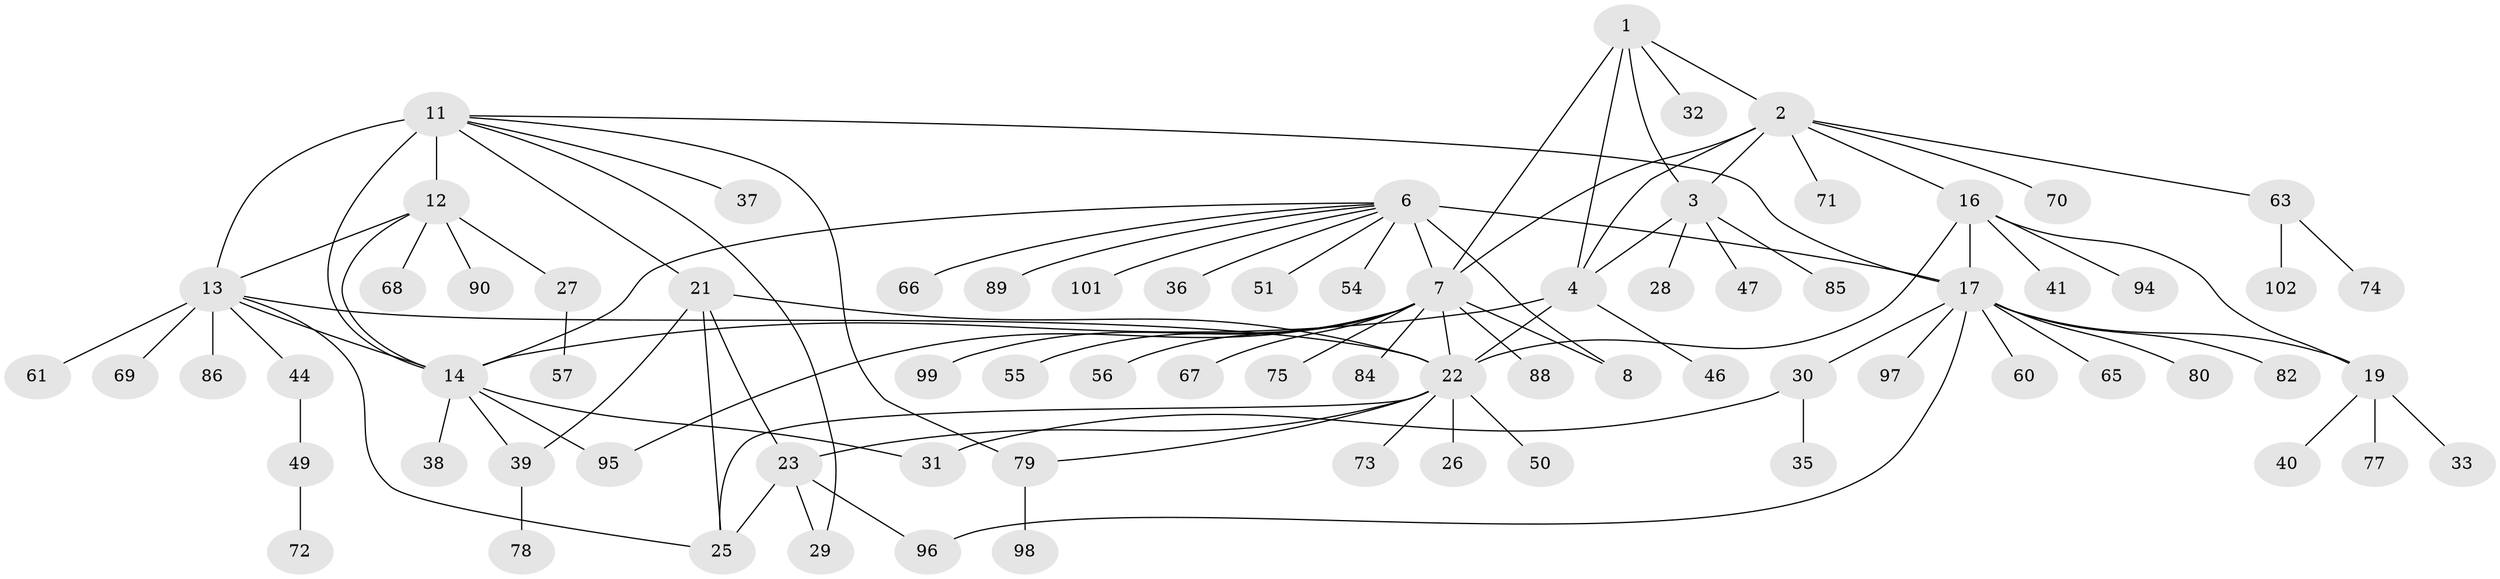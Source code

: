 // original degree distribution, {7: 0.0392156862745098, 8: 0.06862745098039216, 4: 0.06862745098039216, 11: 0.0196078431372549, 10: 0.00980392156862745, 9: 0.0196078431372549, 6: 0.00980392156862745, 5: 0.0196078431372549, 12: 0.00980392156862745, 2: 0.14705882352941177, 3: 0.058823529411764705, 1: 0.5294117647058824}
// Generated by graph-tools (version 1.1) at 2025/11/02/27/25 16:11:35]
// undirected, 76 vertices, 101 edges
graph export_dot {
graph [start="1"]
  node [color=gray90,style=filled];
  1 [super="+45"];
  2 [super="+42"];
  3 [super="+5"];
  4 [super="+83"];
  6 [super="+10"];
  7 [super="+9"];
  8;
  11 [super="+15"];
  12 [super="+91"];
  13 [super="+52"];
  14 [super="+92"];
  16 [super="+20"];
  17 [super="+18"];
  19 [super="+64"];
  21 [super="+34"];
  22 [super="+24"];
  23 [super="+58"];
  25;
  26 [super="+62"];
  27 [super="+43"];
  28;
  29 [super="+59"];
  30 [super="+48"];
  31;
  32;
  33;
  35;
  36;
  37;
  38;
  39 [super="+53"];
  40;
  41;
  44;
  46 [super="+76"];
  47;
  49;
  50;
  51;
  54 [super="+93"];
  55;
  56;
  57;
  60;
  61;
  63 [super="+87"];
  65 [super="+100"];
  66;
  67;
  68;
  69;
  70;
  71;
  72;
  73;
  74;
  75;
  77;
  78;
  79 [super="+81"];
  80;
  82;
  84;
  85;
  86;
  88;
  89;
  90;
  94;
  95;
  96;
  97;
  98;
  99;
  101;
  102;
  1 -- 2;
  1 -- 3 [weight=2];
  1 -- 4;
  1 -- 32;
  1 -- 7;
  2 -- 3 [weight=2];
  2 -- 4;
  2 -- 63;
  2 -- 71;
  2 -- 16;
  2 -- 70;
  2 -- 7;
  3 -- 4 [weight=2];
  3 -- 28;
  3 -- 47;
  3 -- 85;
  4 -- 14;
  4 -- 46;
  4 -- 22;
  6 -- 7 [weight=4];
  6 -- 8 [weight=2];
  6 -- 51;
  6 -- 66;
  6 -- 101;
  6 -- 89;
  6 -- 36;
  6 -- 54;
  6 -- 14;
  6 -- 17;
  7 -- 8 [weight=2];
  7 -- 56;
  7 -- 67;
  7 -- 84;
  7 -- 88;
  7 -- 99;
  7 -- 75;
  7 -- 55;
  7 -- 95;
  7 -- 22;
  11 -- 12 [weight=2];
  11 -- 13 [weight=2];
  11 -- 14 [weight=2];
  11 -- 37;
  11 -- 79;
  11 -- 17;
  11 -- 21;
  11 -- 29;
  12 -- 13;
  12 -- 14;
  12 -- 27;
  12 -- 68;
  12 -- 90;
  13 -- 14;
  13 -- 25;
  13 -- 44;
  13 -- 61;
  13 -- 69;
  13 -- 86;
  13 -- 22;
  14 -- 31;
  14 -- 38;
  14 -- 95;
  14 -- 39;
  16 -- 17 [weight=4];
  16 -- 19 [weight=2];
  16 -- 22;
  16 -- 41;
  16 -- 94;
  17 -- 19 [weight=2];
  17 -- 30;
  17 -- 60;
  17 -- 80;
  17 -- 82;
  17 -- 96;
  17 -- 97;
  17 -- 65;
  19 -- 33;
  19 -- 40;
  19 -- 77;
  21 -- 22 [weight=2];
  21 -- 23;
  21 -- 25;
  21 -- 39;
  22 -- 23 [weight=2];
  22 -- 25 [weight=2];
  22 -- 73;
  22 -- 79;
  22 -- 50;
  22 -- 26;
  23 -- 25;
  23 -- 29;
  23 -- 96;
  27 -- 57;
  30 -- 31;
  30 -- 35;
  39 -- 78;
  44 -- 49;
  49 -- 72;
  63 -- 74;
  63 -- 102;
  79 -- 98;
}

